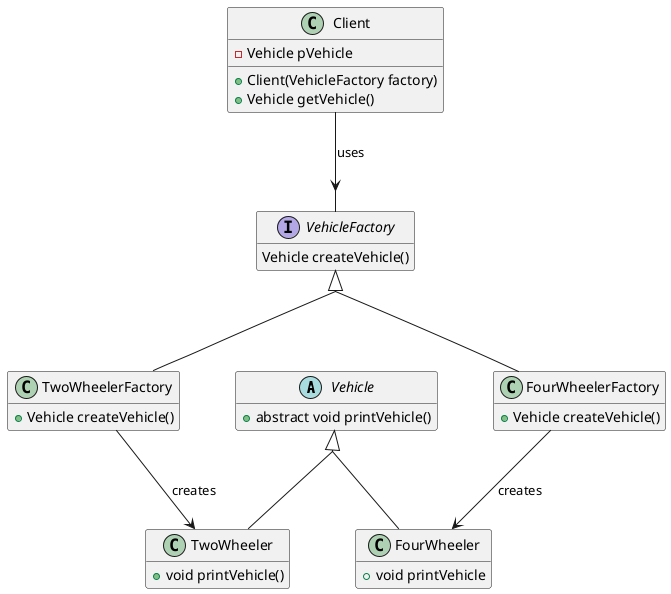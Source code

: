 @startuml
hide empty members
skinparam groupInheritance 2


abstract class Vehicle {
+abstract void printVehicle()
}

class TwoWheeler extends Vehicle {
+void printVehicle()
}

class FourWheeler extends Vehicle {
+void printVehicle
}

interface VehicleFactory {
Vehicle createVehicle()
}

class TwoWheelerFactory implements VehicleFactory {
+Vehicle createVehicle()
}

class FourWheelerFactory implements VehicleFactory {
+Vehicle createVehicle()
}

class Client {
-Vehicle pVehicle
+Client(VehicleFactory factory)
+Vehicle getVehicle()
}

Client --> VehicleFactory: uses
TwoWheelerFactory --> TwoWheeler: creates
FourWheelerFactory --> FourWheeler: creates


@enduml